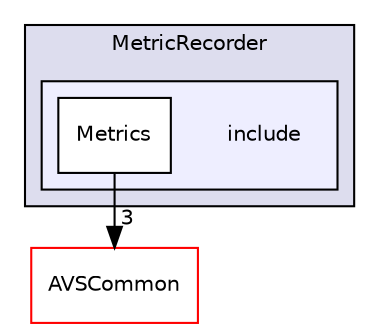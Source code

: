 digraph "/workplace/avs-device-sdk/Metrics/MetricRecorder/include" {
  compound=true
  node [ fontsize="10", fontname="Helvetica"];
  edge [ labelfontsize="10", labelfontname="Helvetica"];
  subgraph clusterdir_040ed820c8939930f4ffbf04d6923076 {
    graph [ bgcolor="#ddddee", pencolor="black", label="MetricRecorder" fontname="Helvetica", fontsize="10", URL="dir_040ed820c8939930f4ffbf04d6923076.html"]
  subgraph clusterdir_c30d3265a03dcc065a81fb1d0452419a {
    graph [ bgcolor="#eeeeff", pencolor="black", label="" URL="dir_c30d3265a03dcc065a81fb1d0452419a.html"];
    dir_c30d3265a03dcc065a81fb1d0452419a [shape=plaintext label="include"];
    dir_0509ac7db52408dd560221be43771fe0 [shape=box label="Metrics" color="black" fillcolor="white" style="filled" URL="dir_0509ac7db52408dd560221be43771fe0.html"];
  }
  }
  dir_13e65effb2bde530b17b3d5eefcd0266 [shape=box label="AVSCommon" fillcolor="white" style="filled" color="red" URL="dir_13e65effb2bde530b17b3d5eefcd0266.html"];
  dir_0509ac7db52408dd560221be43771fe0->dir_13e65effb2bde530b17b3d5eefcd0266 [headlabel="3", labeldistance=1.5 headhref="dir_000562_000017.html"];
}
